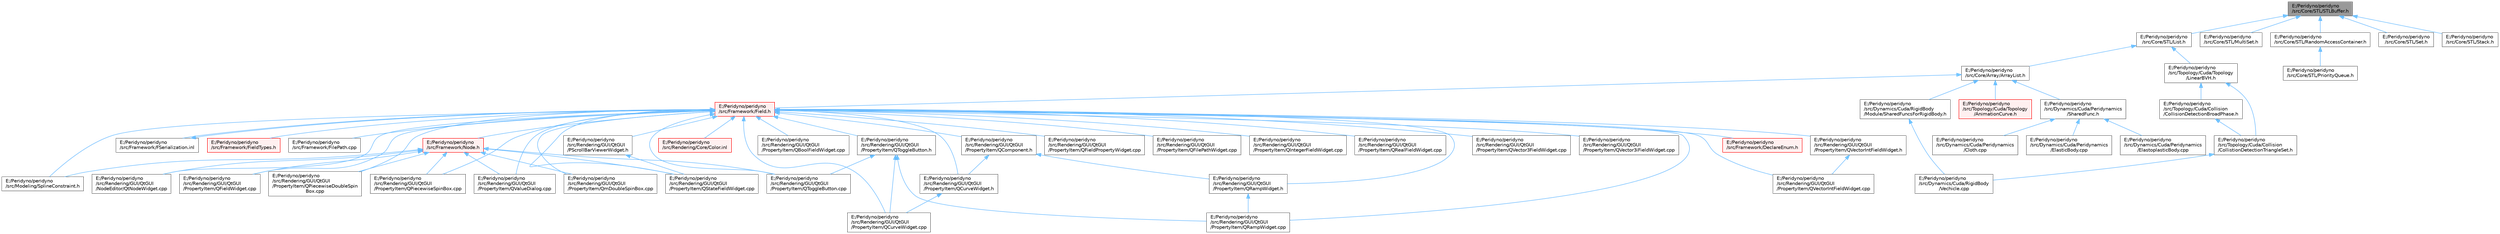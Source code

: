digraph "E:/Peridyno/peridyno/src/Core/STL/STLBuffer.h"
{
 // LATEX_PDF_SIZE
  bgcolor="transparent";
  edge [fontname=Helvetica,fontsize=10,labelfontname=Helvetica,labelfontsize=10];
  node [fontname=Helvetica,fontsize=10,shape=box,height=0.2,width=0.4];
  Node1 [id="Node000001",label="E:/Peridyno/peridyno\l/src/Core/STL/STLBuffer.h",height=0.2,width=0.4,color="gray40", fillcolor="grey60", style="filled", fontcolor="black",tooltip=" "];
  Node1 -> Node2 [id="edge1_Node000001_Node000002",dir="back",color="steelblue1",style="solid",tooltip=" "];
  Node2 [id="Node000002",label="E:/Peridyno/peridyno\l/src/Core/STL/List.h",height=0.2,width=0.4,color="grey40", fillcolor="white", style="filled",URL="$_list_8h.html",tooltip=" "];
  Node2 -> Node3 [id="edge2_Node000002_Node000003",dir="back",color="steelblue1",style="solid",tooltip=" "];
  Node3 [id="Node000003",label="E:/Peridyno/peridyno\l/src/Core/Array/ArrayList.h",height=0.2,width=0.4,color="grey40", fillcolor="white", style="filled",URL="$_array_list_8h.html",tooltip=" "];
  Node3 -> Node4 [id="edge3_Node000003_Node000004",dir="back",color="steelblue1",style="solid",tooltip=" "];
  Node4 [id="Node000004",label="E:/Peridyno/peridyno\l/src/Dynamics/Cuda/Peridynamics\l/SharedFunc.h",height=0.2,width=0.4,color="grey40", fillcolor="white", style="filled",URL="$_shared_func_8h.html",tooltip=" "];
  Node4 -> Node5 [id="edge4_Node000004_Node000005",dir="back",color="steelblue1",style="solid",tooltip=" "];
  Node5 [id="Node000005",label="E:/Peridyno/peridyno\l/src/Dynamics/Cuda/Peridynamics\l/Cloth.cpp",height=0.2,width=0.4,color="grey40", fillcolor="white", style="filled",URL="$_cloth_8cpp.html",tooltip=" "];
  Node4 -> Node6 [id="edge5_Node000004_Node000006",dir="back",color="steelblue1",style="solid",tooltip=" "];
  Node6 [id="Node000006",label="E:/Peridyno/peridyno\l/src/Dynamics/Cuda/Peridynamics\l/ElasticBody.cpp",height=0.2,width=0.4,color="grey40", fillcolor="white", style="filled",URL="$_elastic_body_8cpp.html",tooltip=" "];
  Node4 -> Node7 [id="edge6_Node000004_Node000007",dir="back",color="steelblue1",style="solid",tooltip=" "];
  Node7 [id="Node000007",label="E:/Peridyno/peridyno\l/src/Dynamics/Cuda/Peridynamics\l/ElastoplasticBody.cpp",height=0.2,width=0.4,color="grey40", fillcolor="white", style="filled",URL="$_elastoplastic_body_8cpp.html",tooltip=" "];
  Node3 -> Node8 [id="edge7_Node000003_Node000008",dir="back",color="steelblue1",style="solid",tooltip=" "];
  Node8 [id="Node000008",label="E:/Peridyno/peridyno\l/src/Dynamics/Cuda/RigidBody\l/Module/SharedFuncsForRigidBody.h",height=0.2,width=0.4,color="grey40", fillcolor="white", style="filled",URL="$_shared_funcs_for_rigid_body_8h.html",tooltip=" "];
  Node8 -> Node9 [id="edge8_Node000008_Node000009",dir="back",color="steelblue1",style="solid",tooltip=" "];
  Node9 [id="Node000009",label="E:/Peridyno/peridyno\l/src/Dynamics/Cuda/RigidBody\l/Vechicle.cpp",height=0.2,width=0.4,color="grey40", fillcolor="white", style="filled",URL="$_vechicle_8cpp.html",tooltip=" "];
  Node3 -> Node10 [id="edge9_Node000003_Node000010",dir="back",color="steelblue1",style="solid",tooltip=" "];
  Node10 [id="Node000010",label="E:/Peridyno/peridyno\l/src/Framework/Field.h",height=0.2,width=0.4,color="red", fillcolor="#FFF0F0", style="filled",URL="$_field_8h.html",tooltip=" "];
  Node10 -> Node11 [id="edge10_Node000010_Node000011",dir="back",color="steelblue1",style="solid",tooltip=" "];
  Node11 [id="Node000011",label="E:/Peridyno/peridyno\l/src/Framework/DeclareEnum.h",height=0.2,width=0.4,color="red", fillcolor="#FFF0F0", style="filled",URL="$_declare_enum_8h.html",tooltip=" "];
  Node10 -> Node559 [id="edge11_Node000010_Node000559",dir="back",color="steelblue1",style="solid",tooltip=" "];
  Node559 [id="Node000559",label="E:/Peridyno/peridyno\l/src/Framework/FSerialization.inl",height=0.2,width=0.4,color="grey40", fillcolor="white", style="filled",URL="$_f_serialization_8inl.html",tooltip=" "];
  Node559 -> Node10 [id="edge12_Node000559_Node000010",dir="back",color="steelblue1",style="solid",tooltip=" "];
  Node10 -> Node560 [id="edge13_Node000010_Node000560",dir="back",color="steelblue1",style="solid",tooltip=" "];
  Node560 [id="Node000560",label="E:/Peridyno/peridyno\l/src/Framework/FieldTypes.h",height=0.2,width=0.4,color="red", fillcolor="#FFF0F0", style="filled",URL="$_field_types_8h.html",tooltip=" "];
  Node10 -> Node561 [id="edge14_Node000010_Node000561",dir="back",color="steelblue1",style="solid",tooltip=" "];
  Node561 [id="Node000561",label="E:/Peridyno/peridyno\l/src/Framework/FilePath.cpp",height=0.2,width=0.4,color="grey40", fillcolor="white", style="filled",URL="$_file_path_8cpp.html",tooltip=" "];
  Node10 -> Node251 [id="edge15_Node000010_Node000251",dir="back",color="steelblue1",style="solid",tooltip=" "];
  Node251 [id="Node000251",label="E:/Peridyno/peridyno\l/src/Framework/Node.h",height=0.2,width=0.4,color="red", fillcolor="#FFF0F0", style="filled",URL="$_node_8h.html",tooltip=" "];
  Node251 -> Node390 [id="edge16_Node000251_Node000390",dir="back",color="steelblue1",style="solid",tooltip=" "];
  Node390 [id="Node000390",label="E:/Peridyno/peridyno\l/src/Modeling/SplineConstraint.h",height=0.2,width=0.4,color="grey40", fillcolor="white", style="filled",URL="$_spline_constraint_8h.html",tooltip=" "];
  Node251 -> Node411 [id="edge17_Node000251_Node000411",dir="back",color="steelblue1",style="solid",tooltip=" "];
  Node411 [id="Node000411",label="E:/Peridyno/peridyno\l/src/Rendering/GUI/QtGUI\l/NodeEditor/QtNodeWidget.cpp",height=0.2,width=0.4,color="grey40", fillcolor="white", style="filled",URL="$_qt_node_widget_8cpp.html",tooltip=" "];
  Node251 -> Node202 [id="edge18_Node000251_Node000202",dir="back",color="steelblue1",style="solid",tooltip=" "];
  Node202 [id="Node000202",label="E:/Peridyno/peridyno\l/src/Rendering/GUI/QtGUI\l/PropertyItem/QFieldWidget.cpp",height=0.2,width=0.4,color="grey40", fillcolor="white", style="filled",URL="$_q_field_widget_8cpp.html",tooltip=" "];
  Node251 -> Node203 [id="edge19_Node000251_Node000203",dir="back",color="steelblue1",style="solid",tooltip=" "];
  Node203 [id="Node000203",label="E:/Peridyno/peridyno\l/src/Rendering/GUI/QtGUI\l/PropertyItem/QPiecewiseDoubleSpin\lBox.cpp",height=0.2,width=0.4,color="grey40", fillcolor="white", style="filled",URL="$_q_piecewise_double_spin_box_8cpp.html",tooltip=" "];
  Node251 -> Node204 [id="edge20_Node000251_Node000204",dir="back",color="steelblue1",style="solid",tooltip=" "];
  Node204 [id="Node000204",label="E:/Peridyno/peridyno\l/src/Rendering/GUI/QtGUI\l/PropertyItem/QPiecewiseSpinBox.cpp",height=0.2,width=0.4,color="grey40", fillcolor="white", style="filled",URL="$_q_piecewise_spin_box_8cpp.html",tooltip=" "];
  Node251 -> Node413 [id="edge21_Node000251_Node000413",dir="back",color="steelblue1",style="solid",tooltip=" "];
  Node413 [id="Node000413",label="E:/Peridyno/peridyno\l/src/Rendering/GUI/QtGUI\l/PropertyItem/QStateFieldWidget.cpp",height=0.2,width=0.4,color="grey40", fillcolor="white", style="filled",URL="$_q_state_field_widget_8cpp.html",tooltip=" "];
  Node251 -> Node205 [id="edge22_Node000251_Node000205",dir="back",color="steelblue1",style="solid",tooltip=" "];
  Node205 [id="Node000205",label="E:/Peridyno/peridyno\l/src/Rendering/GUI/QtGUI\l/PropertyItem/QToggleButton.cpp",height=0.2,width=0.4,color="grey40", fillcolor="white", style="filled",URL="$_q_toggle_button_8cpp.html",tooltip=" "];
  Node251 -> Node206 [id="edge23_Node000251_Node000206",dir="back",color="steelblue1",style="solid",tooltip=" "];
  Node206 [id="Node000206",label="E:/Peridyno/peridyno\l/src/Rendering/GUI/QtGUI\l/PropertyItem/QValueDialog.cpp",height=0.2,width=0.4,color="grey40", fillcolor="white", style="filled",URL="$_q_value_dialog_8cpp.html",tooltip=" "];
  Node251 -> Node207 [id="edge24_Node000251_Node000207",dir="back",color="steelblue1",style="solid",tooltip=" "];
  Node207 [id="Node000207",label="E:/Peridyno/peridyno\l/src/Rendering/GUI/QtGUI\l/PropertyItem/QmDoubleSpinBox.cpp",height=0.2,width=0.4,color="grey40", fillcolor="white", style="filled",URL="$_qm_double_spin_box_8cpp.html",tooltip=" "];
  Node10 -> Node390 [id="edge25_Node000010_Node000390",dir="back",color="steelblue1",style="solid",tooltip=" "];
  Node10 -> Node562 [id="edge26_Node000010_Node000562",dir="back",color="steelblue1",style="solid",tooltip=" "];
  Node562 [id="Node000562",label="E:/Peridyno/peridyno\l/src/Rendering/Core/Color.inl",height=0.2,width=0.4,color="red", fillcolor="#FFF0F0", style="filled",URL="$_color_8inl.html",tooltip=" "];
  Node10 -> Node411 [id="edge27_Node000010_Node000411",dir="back",color="steelblue1",style="solid",tooltip=" "];
  Node10 -> Node474 [id="edge28_Node000010_Node000474",dir="back",color="steelblue1",style="solid",tooltip=" "];
  Node474 [id="Node000474",label="E:/Peridyno/peridyno\l/src/Rendering/GUI/QtGUI\l/PScrollBarViewerWidget.h",height=0.2,width=0.4,color="grey40", fillcolor="white", style="filled",URL="$_p_scroll_bar_viewer_widget_8h.html",tooltip=" "];
  Node474 -> Node413 [id="edge29_Node000474_Node000413",dir="back",color="steelblue1",style="solid",tooltip=" "];
  Node10 -> Node564 [id="edge30_Node000010_Node000564",dir="back",color="steelblue1",style="solid",tooltip=" "];
  Node564 [id="Node000564",label="E:/Peridyno/peridyno\l/src/Rendering/GUI/QtGUI\l/PropertyItem/QBoolFieldWidget.cpp",height=0.2,width=0.4,color="grey40", fillcolor="white", style="filled",URL="$_q_bool_field_widget_8cpp.html",tooltip=" "];
  Node10 -> Node565 [id="edge31_Node000010_Node000565",dir="back",color="steelblue1",style="solid",tooltip=" "];
  Node565 [id="Node000565",label="E:/Peridyno/peridyno\l/src/Rendering/GUI/QtGUI\l/PropertyItem/QComponent.h",height=0.2,width=0.4,color="grey40", fillcolor="white", style="filled",URL="$_q_component_8h.html",tooltip=" "];
  Node565 -> Node566 [id="edge32_Node000565_Node000566",dir="back",color="steelblue1",style="solid",tooltip=" "];
  Node566 [id="Node000566",label="E:/Peridyno/peridyno\l/src/Rendering/GUI/QtGUI\l/PropertyItem/QCurveWidget.h",height=0.2,width=0.4,color="grey40", fillcolor="white", style="filled",URL="$_q_curve_widget_8h.html",tooltip=" "];
  Node566 -> Node567 [id="edge33_Node000566_Node000567",dir="back",color="steelblue1",style="solid",tooltip=" "];
  Node567 [id="Node000567",label="E:/Peridyno/peridyno\l/src/Rendering/GUI/QtGUI\l/PropertyItem/QCurveWidget.cpp",height=0.2,width=0.4,color="grey40", fillcolor="white", style="filled",URL="$_q_curve_widget_8cpp.html",tooltip=" "];
  Node565 -> Node568 [id="edge34_Node000565_Node000568",dir="back",color="steelblue1",style="solid",tooltip=" "];
  Node568 [id="Node000568",label="E:/Peridyno/peridyno\l/src/Rendering/GUI/QtGUI\l/PropertyItem/QRampWidget.h",height=0.2,width=0.4,color="grey40", fillcolor="white", style="filled",URL="$_q_ramp_widget_8h.html",tooltip=" "];
  Node568 -> Node569 [id="edge35_Node000568_Node000569",dir="back",color="steelblue1",style="solid",tooltip=" "];
  Node569 [id="Node000569",label="E:/Peridyno/peridyno\l/src/Rendering/GUI/QtGUI\l/PropertyItem/QRampWidget.cpp",height=0.2,width=0.4,color="grey40", fillcolor="white", style="filled",URL="$_q_ramp_widget_8cpp.html",tooltip=" "];
  Node10 -> Node567 [id="edge36_Node000010_Node000567",dir="back",color="steelblue1",style="solid",tooltip=" "];
  Node10 -> Node566 [id="edge37_Node000010_Node000566",dir="back",color="steelblue1",style="solid",tooltip=" "];
  Node10 -> Node570 [id="edge38_Node000010_Node000570",dir="back",color="steelblue1",style="solid",tooltip=" "];
  Node570 [id="Node000570",label="E:/Peridyno/peridyno\l/src/Rendering/GUI/QtGUI\l/PropertyItem/QFieldPropertyWidget.cpp",height=0.2,width=0.4,color="grey40", fillcolor="white", style="filled",URL="$_q_field_property_widget_8cpp.html",tooltip=" "];
  Node10 -> Node202 [id="edge39_Node000010_Node000202",dir="back",color="steelblue1",style="solid",tooltip=" "];
  Node10 -> Node571 [id="edge40_Node000010_Node000571",dir="back",color="steelblue1",style="solid",tooltip=" "];
  Node571 [id="Node000571",label="E:/Peridyno/peridyno\l/src/Rendering/GUI/QtGUI\l/PropertyItem/QFilePathWidget.cpp",height=0.2,width=0.4,color="grey40", fillcolor="white", style="filled",URL="$_q_file_path_widget_8cpp.html",tooltip=" "];
  Node10 -> Node572 [id="edge41_Node000010_Node000572",dir="back",color="steelblue1",style="solid",tooltip=" "];
  Node572 [id="Node000572",label="E:/Peridyno/peridyno\l/src/Rendering/GUI/QtGUI\l/PropertyItem/QIntegerFieldWidget.cpp",height=0.2,width=0.4,color="grey40", fillcolor="white", style="filled",URL="$_q_integer_field_widget_8cpp.html",tooltip=" "];
  Node10 -> Node203 [id="edge42_Node000010_Node000203",dir="back",color="steelblue1",style="solid",tooltip=" "];
  Node10 -> Node204 [id="edge43_Node000010_Node000204",dir="back",color="steelblue1",style="solid",tooltip=" "];
  Node10 -> Node569 [id="edge44_Node000010_Node000569",dir="back",color="steelblue1",style="solid",tooltip=" "];
  Node10 -> Node568 [id="edge45_Node000010_Node000568",dir="back",color="steelblue1",style="solid",tooltip=" "];
  Node10 -> Node573 [id="edge46_Node000010_Node000573",dir="back",color="steelblue1",style="solid",tooltip=" "];
  Node573 [id="Node000573",label="E:/Peridyno/peridyno\l/src/Rendering/GUI/QtGUI\l/PropertyItem/QRealFieldWidget.cpp",height=0.2,width=0.4,color="grey40", fillcolor="white", style="filled",URL="$_q_real_field_widget_8cpp.html",tooltip=" "];
  Node10 -> Node413 [id="edge47_Node000010_Node000413",dir="back",color="steelblue1",style="solid",tooltip=" "];
  Node10 -> Node205 [id="edge48_Node000010_Node000205",dir="back",color="steelblue1",style="solid",tooltip=" "];
  Node10 -> Node574 [id="edge49_Node000010_Node000574",dir="back",color="steelblue1",style="solid",tooltip=" "];
  Node574 [id="Node000574",label="E:/Peridyno/peridyno\l/src/Rendering/GUI/QtGUI\l/PropertyItem/QToggleButton.h",height=0.2,width=0.4,color="grey40", fillcolor="white", style="filled",URL="$_q_toggle_button_8h.html",tooltip=" "];
  Node574 -> Node567 [id="edge50_Node000574_Node000567",dir="back",color="steelblue1",style="solid",tooltip=" "];
  Node574 -> Node569 [id="edge51_Node000574_Node000569",dir="back",color="steelblue1",style="solid",tooltip=" "];
  Node574 -> Node205 [id="edge52_Node000574_Node000205",dir="back",color="steelblue1",style="solid",tooltip=" "];
  Node10 -> Node206 [id="edge53_Node000010_Node000206",dir="back",color="steelblue1",style="solid",tooltip=" "];
  Node10 -> Node575 [id="edge54_Node000010_Node000575",dir="back",color="steelblue1",style="solid",tooltip=" "];
  Node575 [id="Node000575",label="E:/Peridyno/peridyno\l/src/Rendering/GUI/QtGUI\l/PropertyItem/QVector3FieldWidget.cpp",height=0.2,width=0.4,color="grey40", fillcolor="white", style="filled",URL="$_q_vector3_field_widget_8cpp.html",tooltip=" "];
  Node10 -> Node576 [id="edge55_Node000010_Node000576",dir="back",color="steelblue1",style="solid",tooltip=" "];
  Node576 [id="Node000576",label="E:/Peridyno/peridyno\l/src/Rendering/GUI/QtGUI\l/PropertyItem/QVector3iFieldWidget.cpp",height=0.2,width=0.4,color="grey40", fillcolor="white", style="filled",URL="$_q_vector3i_field_widget_8cpp.html",tooltip=" "];
  Node10 -> Node577 [id="edge56_Node000010_Node000577",dir="back",color="steelblue1",style="solid",tooltip=" "];
  Node577 [id="Node000577",label="E:/Peridyno/peridyno\l/src/Rendering/GUI/QtGUI\l/PropertyItem/QVectorIntFieldWidget.cpp",height=0.2,width=0.4,color="grey40", fillcolor="white", style="filled",URL="$_q_vector_int_field_widget_8cpp.html",tooltip=" "];
  Node10 -> Node578 [id="edge57_Node000010_Node000578",dir="back",color="steelblue1",style="solid",tooltip=" "];
  Node578 [id="Node000578",label="E:/Peridyno/peridyno\l/src/Rendering/GUI/QtGUI\l/PropertyItem/QVectorIntFieldWidget.h",height=0.2,width=0.4,color="grey40", fillcolor="white", style="filled",URL="$_q_vector_int_field_widget_8h.html",tooltip=" "];
  Node578 -> Node577 [id="edge58_Node000578_Node000577",dir="back",color="steelblue1",style="solid",tooltip=" "];
  Node10 -> Node207 [id="edge59_Node000010_Node000207",dir="back",color="steelblue1",style="solid",tooltip=" "];
  Node3 -> Node590 [id="edge60_Node000003_Node000590",dir="back",color="steelblue1",style="solid",tooltip=" "];
  Node590 [id="Node000590",label="E:/Peridyno/peridyno\l/src/Topology/Cuda/Topology\l/AnimationCurve.h",height=0.2,width=0.4,color="red", fillcolor="#FFF0F0", style="filled",URL="$_animation_curve_8h.html",tooltip=" "];
  Node2 -> Node592 [id="edge61_Node000002_Node000592",dir="back",color="steelblue1",style="solid",tooltip=" "];
  Node592 [id="Node000592",label="E:/Peridyno/peridyno\l/src/Topology/Cuda/Topology\l/LinearBVH.h",height=0.2,width=0.4,color="grey40", fillcolor="white", style="filled",URL="$_linear_b_v_h_8h.html",tooltip=" "];
  Node592 -> Node84 [id="edge62_Node000592_Node000084",dir="back",color="steelblue1",style="solid",tooltip=" "];
  Node84 [id="Node000084",label="E:/Peridyno/peridyno\l/src/Topology/Cuda/Collision\l/CollisionDetectionBroadPhase.h",height=0.2,width=0.4,color="grey40", fillcolor="white", style="filled",URL="$_cuda_2_collision_2_collision_detection_broad_phase_8h.html",tooltip=" "];
  Node84 -> Node85 [id="edge63_Node000084_Node000085",dir="back",color="steelblue1",style="solid",tooltip=" "];
  Node85 [id="Node000085",label="E:/Peridyno/peridyno\l/src/Topology/Cuda/Collision\l/CollistionDetectionTriangleSet.h",height=0.2,width=0.4,color="grey40", fillcolor="white", style="filled",URL="$_collistion_detection_triangle_set_8h.html",tooltip=" "];
  Node85 -> Node9 [id="edge64_Node000085_Node000009",dir="back",color="steelblue1",style="solid",tooltip=" "];
  Node592 -> Node85 [id="edge65_Node000592_Node000085",dir="back",color="steelblue1",style="solid",tooltip=" "];
  Node1 -> Node593 [id="edge66_Node000001_Node000593",dir="back",color="steelblue1",style="solid",tooltip=" "];
  Node593 [id="Node000593",label="E:/Peridyno/peridyno\l/src/Core/STL/MultiSet.h",height=0.2,width=0.4,color="grey40", fillcolor="white", style="filled",URL="$_multi_set_8h.html",tooltip=" "];
  Node1 -> Node594 [id="edge67_Node000001_Node000594",dir="back",color="steelblue1",style="solid",tooltip=" "];
  Node594 [id="Node000594",label="E:/Peridyno/peridyno\l/src/Core/STL/RandomAccessContainer.h",height=0.2,width=0.4,color="grey40", fillcolor="white", style="filled",URL="$_random_access_container_8h.html",tooltip=" "];
  Node594 -> Node595 [id="edge68_Node000594_Node000595",dir="back",color="steelblue1",style="solid",tooltip=" "];
  Node595 [id="Node000595",label="E:/Peridyno/peridyno\l/src/Core/STL/PriorityQueue.h",height=0.2,width=0.4,color="grey40", fillcolor="white", style="filled",URL="$_priority_queue_8h.html",tooltip=" "];
  Node1 -> Node596 [id="edge69_Node000001_Node000596",dir="back",color="steelblue1",style="solid",tooltip=" "];
  Node596 [id="Node000596",label="E:/Peridyno/peridyno\l/src/Core/STL/Set.h",height=0.2,width=0.4,color="grey40", fillcolor="white", style="filled",URL="$_set_8h.html",tooltip=" "];
  Node1 -> Node597 [id="edge70_Node000001_Node000597",dir="back",color="steelblue1",style="solid",tooltip=" "];
  Node597 [id="Node000597",label="E:/Peridyno/peridyno\l/src/Core/STL/Stack.h",height=0.2,width=0.4,color="grey40", fillcolor="white", style="filled",URL="$_stack_8h.html",tooltip=" "];
}
